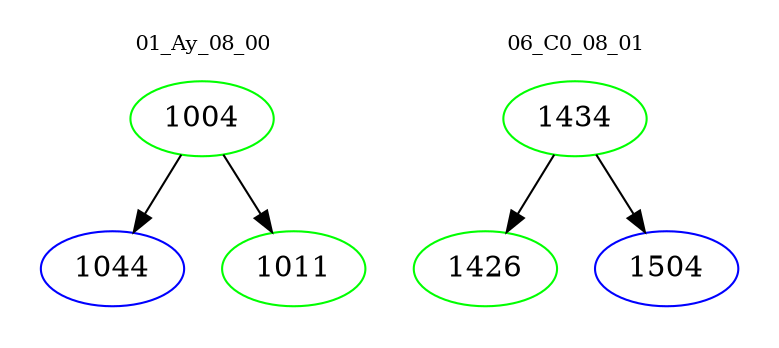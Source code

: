 digraph{
subgraph cluster_0 {
color = white
label = "01_Ay_08_00";
fontsize=10;
T0_1004 [label="1004", color="green"]
T0_1004 -> T0_1044 [color="black"]
T0_1044 [label="1044", color="blue"]
T0_1004 -> T0_1011 [color="black"]
T0_1011 [label="1011", color="green"]
}
subgraph cluster_1 {
color = white
label = "06_C0_08_01";
fontsize=10;
T1_1434 [label="1434", color="green"]
T1_1434 -> T1_1426 [color="black"]
T1_1426 [label="1426", color="green"]
T1_1434 -> T1_1504 [color="black"]
T1_1504 [label="1504", color="blue"]
}
}
